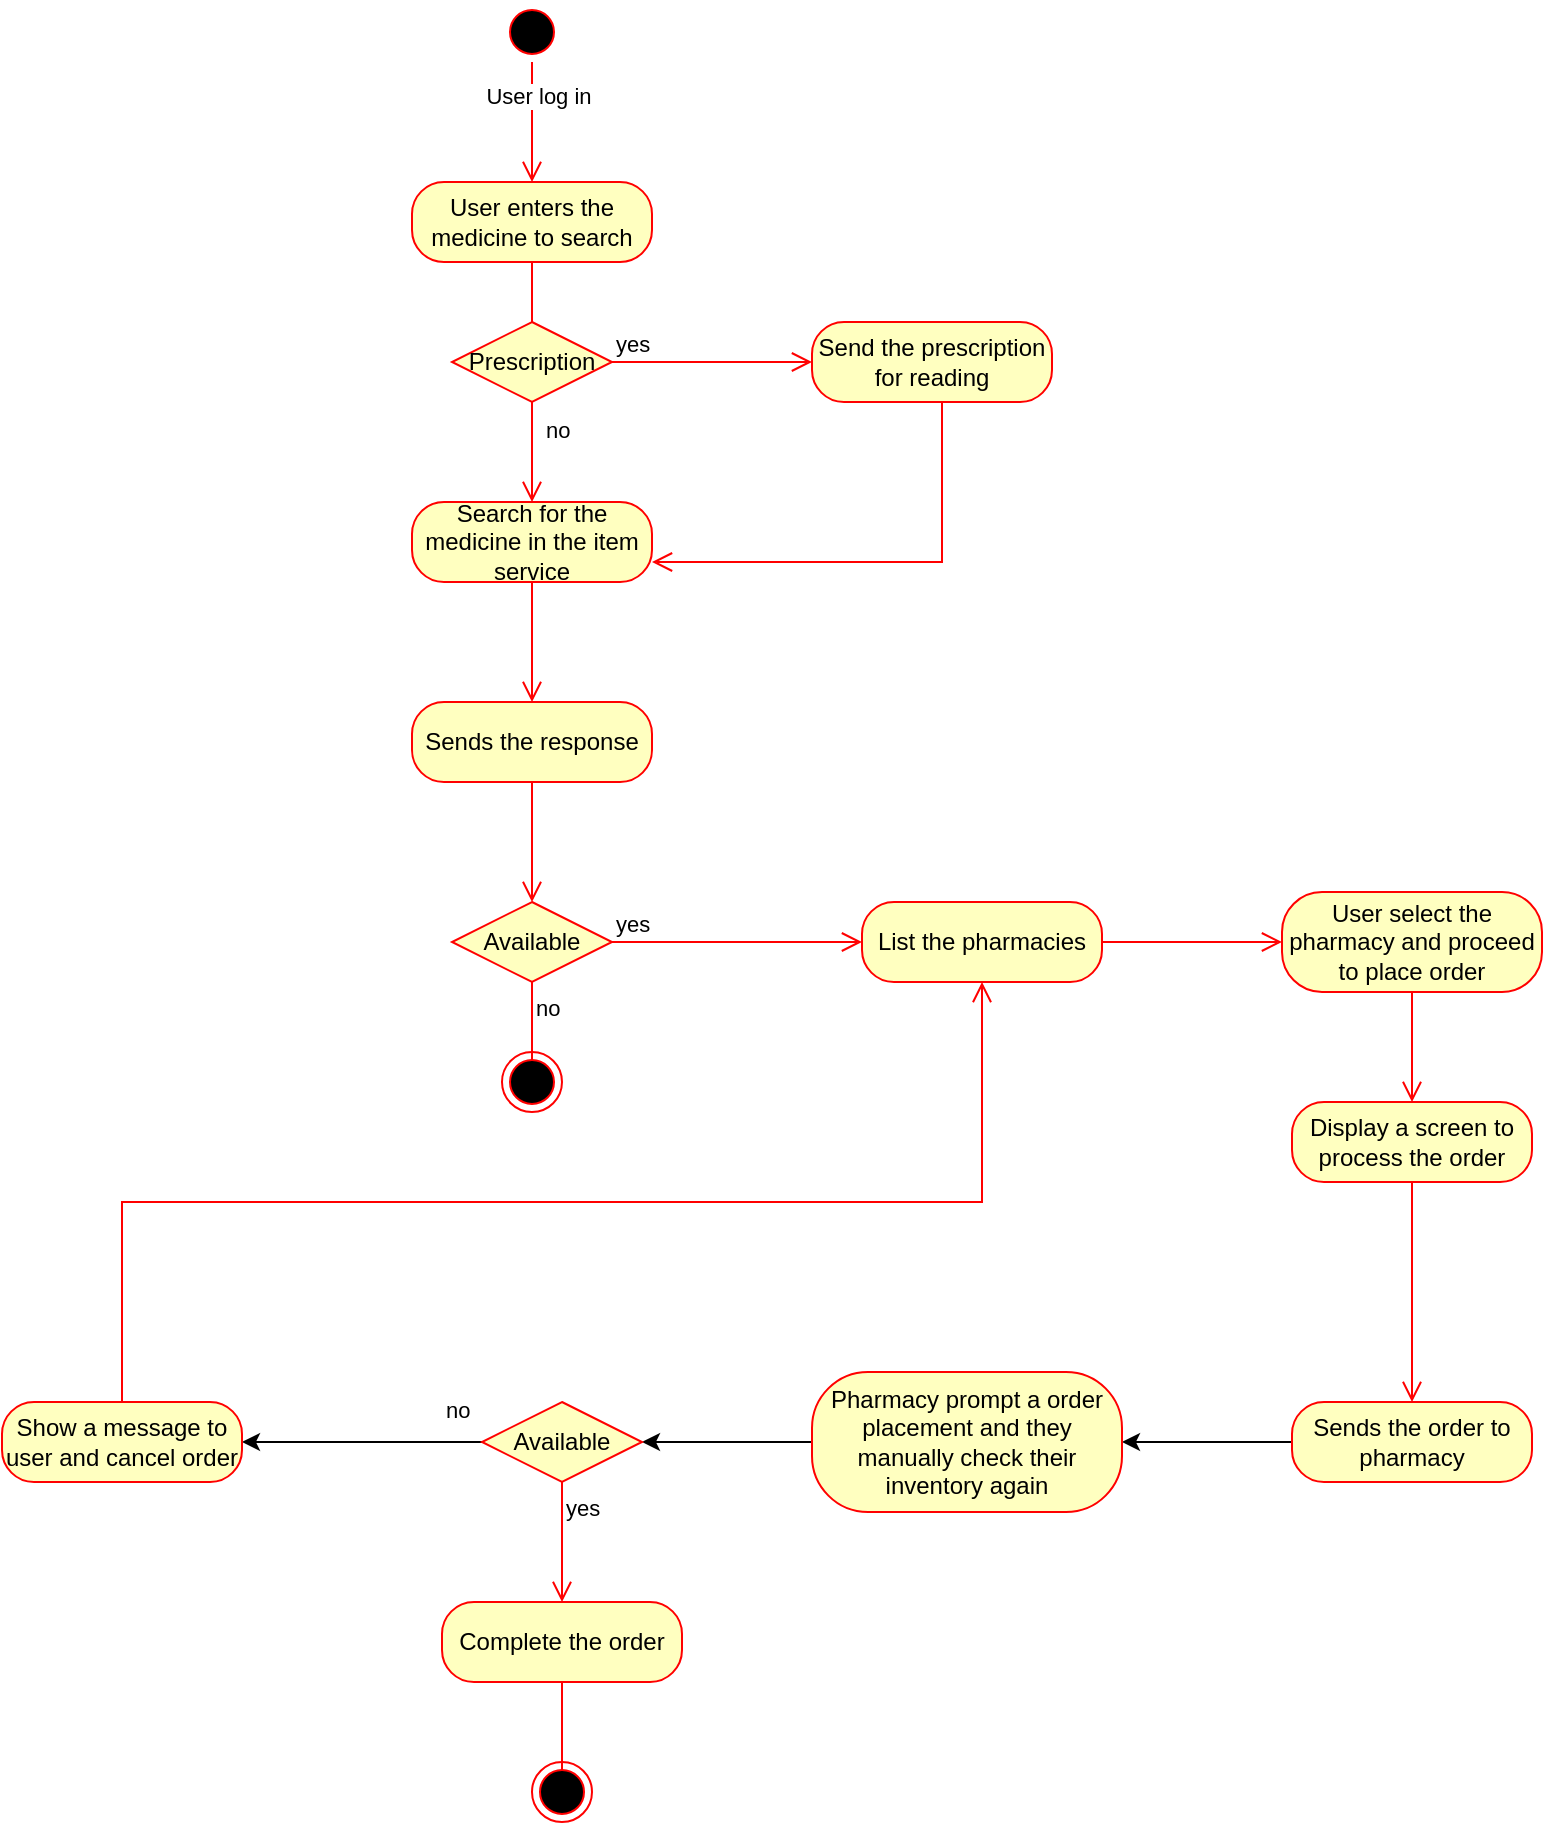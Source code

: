 <mxfile version="24.2.2" type="github">
  <diagram name="Page-1" id="oh1s1A6DiQ1iEwGyWh_4">
    <mxGraphModel dx="996" dy="559" grid="1" gridSize="10" guides="1" tooltips="1" connect="1" arrows="1" fold="1" page="1" pageScale="1" pageWidth="850" pageHeight="1100" math="0" shadow="0">
      <root>
        <mxCell id="0" />
        <mxCell id="1" parent="0" />
        <mxCell id="X3IPJjzTWi6PuKujT3L2-1" value="" style="ellipse;html=1;shape=startState;fillColor=#000000;strokeColor=#ff0000;" vertex="1" parent="1">
          <mxGeometry x="270" y="10" width="30" height="30" as="geometry" />
        </mxCell>
        <mxCell id="X3IPJjzTWi6PuKujT3L2-2" value="" style="edgeStyle=orthogonalEdgeStyle;html=1;verticalAlign=bottom;endArrow=open;endSize=8;strokeColor=#ff0000;rounded=0;" edge="1" source="X3IPJjzTWi6PuKujT3L2-1" parent="1">
          <mxGeometry relative="1" as="geometry">
            <mxPoint x="285" y="100" as="targetPoint" />
          </mxGeometry>
        </mxCell>
        <mxCell id="X3IPJjzTWi6PuKujT3L2-5" value="User log in" style="edgeLabel;html=1;align=center;verticalAlign=middle;resizable=0;points=[];" vertex="1" connectable="0" parent="X3IPJjzTWi6PuKujT3L2-2">
          <mxGeometry x="-0.451" y="3" relative="1" as="geometry">
            <mxPoint as="offset" />
          </mxGeometry>
        </mxCell>
        <mxCell id="X3IPJjzTWi6PuKujT3L2-3" value="User enters the medicine to search" style="rounded=1;whiteSpace=wrap;html=1;arcSize=40;fontColor=#000000;fillColor=#ffffc0;strokeColor=#ff0000;" vertex="1" parent="1">
          <mxGeometry x="225" y="100" width="120" height="40" as="geometry" />
        </mxCell>
        <mxCell id="X3IPJjzTWi6PuKujT3L2-4" value="" style="edgeStyle=orthogonalEdgeStyle;html=1;verticalAlign=bottom;endArrow=open;endSize=8;strokeColor=#ff0000;rounded=0;" edge="1" source="X3IPJjzTWi6PuKujT3L2-3" parent="1">
          <mxGeometry relative="1" as="geometry">
            <mxPoint x="285" y="260" as="targetPoint" />
          </mxGeometry>
        </mxCell>
        <mxCell id="X3IPJjzTWi6PuKujT3L2-6" value="Search for the medicine in the item service" style="rounded=1;whiteSpace=wrap;html=1;arcSize=40;fontColor=#000000;fillColor=#ffffc0;strokeColor=#ff0000;" vertex="1" parent="1">
          <mxGeometry x="225" y="260" width="120" height="40" as="geometry" />
        </mxCell>
        <mxCell id="X3IPJjzTWi6PuKujT3L2-7" value="" style="edgeStyle=orthogonalEdgeStyle;html=1;verticalAlign=bottom;endArrow=open;endSize=8;strokeColor=#ff0000;rounded=0;" edge="1" source="X3IPJjzTWi6PuKujT3L2-6" parent="1">
          <mxGeometry relative="1" as="geometry">
            <mxPoint x="285" y="360" as="targetPoint" />
          </mxGeometry>
        </mxCell>
        <mxCell id="X3IPJjzTWi6PuKujT3L2-8" value="Prescription" style="rhombus;whiteSpace=wrap;html=1;fontColor=#000000;fillColor=#ffffc0;strokeColor=#ff0000;" vertex="1" parent="1">
          <mxGeometry x="245" y="170" width="80" height="40" as="geometry" />
        </mxCell>
        <mxCell id="X3IPJjzTWi6PuKujT3L2-9" value="yes" style="edgeStyle=orthogonalEdgeStyle;html=1;align=left;verticalAlign=bottom;endArrow=open;endSize=8;strokeColor=#ff0000;rounded=0;" edge="1" source="X3IPJjzTWi6PuKujT3L2-8" parent="1">
          <mxGeometry x="-1" relative="1" as="geometry">
            <mxPoint x="425" y="190" as="targetPoint" />
          </mxGeometry>
        </mxCell>
        <mxCell id="X3IPJjzTWi6PuKujT3L2-11" value="&lt;span style=&quot;color: rgb(0, 0, 0); font-family: Helvetica; font-size: 11px; font-style: normal; font-variant-ligatures: normal; font-variant-caps: normal; font-weight: 400; letter-spacing: normal; orphans: 2; text-align: left; text-indent: 0px; text-transform: none; widows: 2; word-spacing: 0px; -webkit-text-stroke-width: 0px; white-space: nowrap; background-color: rgb(255, 255, 255); text-decoration-thickness: initial; text-decoration-style: initial; text-decoration-color: initial; display: inline !important; float: none;&quot;&gt;no&lt;/span&gt;" style="text;whiteSpace=wrap;html=1;" vertex="1" parent="1">
          <mxGeometry x="290" y="210" width="50" height="40" as="geometry" />
        </mxCell>
        <mxCell id="X3IPJjzTWi6PuKujT3L2-12" value="Send the prescription for reading" style="rounded=1;whiteSpace=wrap;html=1;arcSize=40;fontColor=#000000;fillColor=#ffffc0;strokeColor=#ff0000;" vertex="1" parent="1">
          <mxGeometry x="425" y="170" width="120" height="40" as="geometry" />
        </mxCell>
        <mxCell id="X3IPJjzTWi6PuKujT3L2-13" value="" style="edgeStyle=orthogonalEdgeStyle;html=1;verticalAlign=bottom;endArrow=open;endSize=8;strokeColor=#ff0000;rounded=0;entryX=1;entryY=0.75;entryDx=0;entryDy=0;" edge="1" source="X3IPJjzTWi6PuKujT3L2-12" parent="1" target="X3IPJjzTWi6PuKujT3L2-6">
          <mxGeometry relative="1" as="geometry">
            <mxPoint x="485" y="270" as="targetPoint" />
            <Array as="points">
              <mxPoint x="490" y="290" />
            </Array>
          </mxGeometry>
        </mxCell>
        <mxCell id="X3IPJjzTWi6PuKujT3L2-14" value="Available" style="rhombus;whiteSpace=wrap;html=1;fontColor=#000000;fillColor=#ffffc0;strokeColor=#ff0000;" vertex="1" parent="1">
          <mxGeometry x="245" y="460" width="80" height="40" as="geometry" />
        </mxCell>
        <mxCell id="X3IPJjzTWi6PuKujT3L2-15" value="yes" style="edgeStyle=orthogonalEdgeStyle;html=1;align=left;verticalAlign=bottom;endArrow=open;endSize=8;strokeColor=#ff0000;rounded=0;" edge="1" source="X3IPJjzTWi6PuKujT3L2-14" parent="1">
          <mxGeometry x="-1" relative="1" as="geometry">
            <mxPoint x="450" y="480" as="targetPoint" />
          </mxGeometry>
        </mxCell>
        <mxCell id="X3IPJjzTWi6PuKujT3L2-16" value="no" style="edgeStyle=orthogonalEdgeStyle;html=1;align=left;verticalAlign=top;endArrow=open;endSize=8;strokeColor=#ff0000;rounded=0;" edge="1" source="X3IPJjzTWi6PuKujT3L2-14" parent="1">
          <mxGeometry x="-1" relative="1" as="geometry">
            <mxPoint x="285" y="560" as="targetPoint" />
          </mxGeometry>
        </mxCell>
        <mxCell id="X3IPJjzTWi6PuKujT3L2-17" value="Sends the response" style="rounded=1;whiteSpace=wrap;html=1;arcSize=40;fontColor=#000000;fillColor=#ffffc0;strokeColor=#ff0000;" vertex="1" parent="1">
          <mxGeometry x="225" y="360" width="120" height="40" as="geometry" />
        </mxCell>
        <mxCell id="X3IPJjzTWi6PuKujT3L2-18" value="" style="edgeStyle=orthogonalEdgeStyle;html=1;verticalAlign=bottom;endArrow=open;endSize=8;strokeColor=#ff0000;rounded=0;" edge="1" source="X3IPJjzTWi6PuKujT3L2-17" parent="1">
          <mxGeometry relative="1" as="geometry">
            <mxPoint x="285" y="460" as="targetPoint" />
          </mxGeometry>
        </mxCell>
        <mxCell id="X3IPJjzTWi6PuKujT3L2-19" value="" style="ellipse;html=1;shape=endState;fillColor=#000000;strokeColor=#ff0000;" vertex="1" parent="1">
          <mxGeometry x="270" y="535" width="30" height="30" as="geometry" />
        </mxCell>
        <mxCell id="X3IPJjzTWi6PuKujT3L2-22" value="List the pharmacies" style="rounded=1;whiteSpace=wrap;html=1;arcSize=40;fontColor=#000000;fillColor=#ffffc0;strokeColor=#ff0000;" vertex="1" parent="1">
          <mxGeometry x="450" y="460" width="120" height="40" as="geometry" />
        </mxCell>
        <mxCell id="X3IPJjzTWi6PuKujT3L2-23" value="" style="edgeStyle=orthogonalEdgeStyle;html=1;verticalAlign=bottom;endArrow=open;endSize=8;strokeColor=#ff0000;rounded=0;" edge="1" source="X3IPJjzTWi6PuKujT3L2-22" parent="1" target="X3IPJjzTWi6PuKujT3L2-24">
          <mxGeometry relative="1" as="geometry">
            <mxPoint x="510" y="560" as="targetPoint" />
          </mxGeometry>
        </mxCell>
        <mxCell id="X3IPJjzTWi6PuKujT3L2-24" value="User select the pharmacy and proceed to place order" style="rounded=1;whiteSpace=wrap;html=1;arcSize=40;fontColor=#000000;fillColor=#ffffc0;strokeColor=#ff0000;" vertex="1" parent="1">
          <mxGeometry x="660" y="455" width="130" height="50" as="geometry" />
        </mxCell>
        <mxCell id="X3IPJjzTWi6PuKujT3L2-25" value="" style="edgeStyle=orthogonalEdgeStyle;html=1;verticalAlign=bottom;endArrow=open;endSize=8;strokeColor=#ff0000;rounded=0;" edge="1" source="X3IPJjzTWi6PuKujT3L2-24" parent="1">
          <mxGeometry relative="1" as="geometry">
            <mxPoint x="725" y="560" as="targetPoint" />
          </mxGeometry>
        </mxCell>
        <mxCell id="X3IPJjzTWi6PuKujT3L2-26" value="Display a screen to process the order" style="rounded=1;whiteSpace=wrap;html=1;arcSize=40;fontColor=#000000;fillColor=#ffffc0;strokeColor=#ff0000;" vertex="1" parent="1">
          <mxGeometry x="665" y="560" width="120" height="40" as="geometry" />
        </mxCell>
        <mxCell id="X3IPJjzTWi6PuKujT3L2-27" value="" style="edgeStyle=orthogonalEdgeStyle;html=1;verticalAlign=bottom;endArrow=open;endSize=8;strokeColor=#ff0000;rounded=0;" edge="1" source="X3IPJjzTWi6PuKujT3L2-26" parent="1">
          <mxGeometry relative="1" as="geometry">
            <mxPoint x="725" y="710" as="targetPoint" />
          </mxGeometry>
        </mxCell>
        <mxCell id="X3IPJjzTWi6PuKujT3L2-31" value="" style="edgeStyle=orthogonalEdgeStyle;rounded=0;orthogonalLoop=1;jettySize=auto;html=1;" edge="1" parent="1" source="X3IPJjzTWi6PuKujT3L2-28" target="X3IPJjzTWi6PuKujT3L2-30">
          <mxGeometry relative="1" as="geometry" />
        </mxCell>
        <mxCell id="X3IPJjzTWi6PuKujT3L2-28" value="Sends the order to pharmacy" style="rounded=1;whiteSpace=wrap;html=1;arcSize=40;fontColor=#000000;fillColor=#ffffc0;strokeColor=#ff0000;" vertex="1" parent="1">
          <mxGeometry x="665" y="710" width="120" height="40" as="geometry" />
        </mxCell>
        <mxCell id="X3IPJjzTWi6PuKujT3L2-36" style="edgeStyle=orthogonalEdgeStyle;rounded=0;orthogonalLoop=1;jettySize=auto;html=1;entryX=1;entryY=0.5;entryDx=0;entryDy=0;" edge="1" parent="1" source="X3IPJjzTWi6PuKujT3L2-30" target="X3IPJjzTWi6PuKujT3L2-32">
          <mxGeometry relative="1" as="geometry" />
        </mxCell>
        <mxCell id="X3IPJjzTWi6PuKujT3L2-30" value="Pharmacy prompt a order placement and they manually check their inventory again" style="rounded=1;whiteSpace=wrap;html=1;arcSize=40;fontColor=#000000;fillColor=#ffffc0;strokeColor=#ff0000;" vertex="1" parent="1">
          <mxGeometry x="425" y="695" width="155" height="70" as="geometry" />
        </mxCell>
        <mxCell id="X3IPJjzTWi6PuKujT3L2-38" value="" style="edgeStyle=orthogonalEdgeStyle;rounded=0;orthogonalLoop=1;jettySize=auto;html=1;" edge="1" parent="1" source="X3IPJjzTWi6PuKujT3L2-32">
          <mxGeometry relative="1" as="geometry">
            <mxPoint x="140" y="730" as="targetPoint" />
          </mxGeometry>
        </mxCell>
        <mxCell id="X3IPJjzTWi6PuKujT3L2-32" value="Available" style="rhombus;whiteSpace=wrap;html=1;fontColor=#000000;fillColor=#ffffc0;strokeColor=#ff0000;" vertex="1" parent="1">
          <mxGeometry x="260" y="710" width="80" height="40" as="geometry" />
        </mxCell>
        <mxCell id="X3IPJjzTWi6PuKujT3L2-34" value="yes" style="edgeStyle=orthogonalEdgeStyle;html=1;align=left;verticalAlign=top;endArrow=open;endSize=8;strokeColor=#ff0000;rounded=0;" edge="1" source="X3IPJjzTWi6PuKujT3L2-32" parent="1">
          <mxGeometry x="-1" relative="1" as="geometry">
            <mxPoint x="300" y="810" as="targetPoint" />
          </mxGeometry>
        </mxCell>
        <mxCell id="X3IPJjzTWi6PuKujT3L2-40" value="&lt;span style=&quot;color: rgb(0, 0, 0); font-family: Helvetica; font-size: 11px; font-style: normal; font-variant-ligatures: normal; font-variant-caps: normal; font-weight: 400; letter-spacing: normal; orphans: 2; text-align: left; text-indent: 0px; text-transform: none; widows: 2; word-spacing: 0px; -webkit-text-stroke-width: 0px; white-space: nowrap; background-color: rgb(255, 255, 255); text-decoration-thickness: initial; text-decoration-style: initial; text-decoration-color: initial; display: inline !important; float: none;&quot;&gt;no&lt;/span&gt;" style="text;whiteSpace=wrap;html=1;" vertex="1" parent="1">
          <mxGeometry x="240" y="700" width="50" height="40" as="geometry" />
        </mxCell>
        <mxCell id="X3IPJjzTWi6PuKujT3L2-41" value="Show a message to user and cancel order" style="rounded=1;whiteSpace=wrap;html=1;arcSize=40;fontColor=#000000;fillColor=#ffffc0;strokeColor=#ff0000;" vertex="1" parent="1">
          <mxGeometry x="20" y="710" width="120" height="40" as="geometry" />
        </mxCell>
        <mxCell id="X3IPJjzTWi6PuKujT3L2-42" value="" style="edgeStyle=orthogonalEdgeStyle;html=1;verticalAlign=bottom;endArrow=open;endSize=8;strokeColor=#ff0000;rounded=0;" edge="1" source="X3IPJjzTWi6PuKujT3L2-41" parent="1" target="X3IPJjzTWi6PuKujT3L2-22">
          <mxGeometry relative="1" as="geometry">
            <mxPoint x="80" y="810" as="targetPoint" />
            <Array as="points">
              <mxPoint x="80" y="610" />
              <mxPoint x="510" y="610" />
            </Array>
          </mxGeometry>
        </mxCell>
        <mxCell id="X3IPJjzTWi6PuKujT3L2-43" value="Complete the order" style="rounded=1;whiteSpace=wrap;html=1;arcSize=40;fontColor=#000000;fillColor=#ffffc0;strokeColor=#ff0000;" vertex="1" parent="1">
          <mxGeometry x="240" y="810" width="120" height="40" as="geometry" />
        </mxCell>
        <mxCell id="X3IPJjzTWi6PuKujT3L2-44" value="" style="edgeStyle=orthogonalEdgeStyle;html=1;verticalAlign=bottom;endArrow=open;endSize=8;strokeColor=#ff0000;rounded=0;" edge="1" source="X3IPJjzTWi6PuKujT3L2-43" parent="1">
          <mxGeometry relative="1" as="geometry">
            <mxPoint x="300" y="910" as="targetPoint" />
          </mxGeometry>
        </mxCell>
        <mxCell id="X3IPJjzTWi6PuKujT3L2-45" value="" style="ellipse;html=1;shape=endState;fillColor=#000000;strokeColor=#ff0000;" vertex="1" parent="1">
          <mxGeometry x="285" y="890" width="30" height="30" as="geometry" />
        </mxCell>
      </root>
    </mxGraphModel>
  </diagram>
</mxfile>

